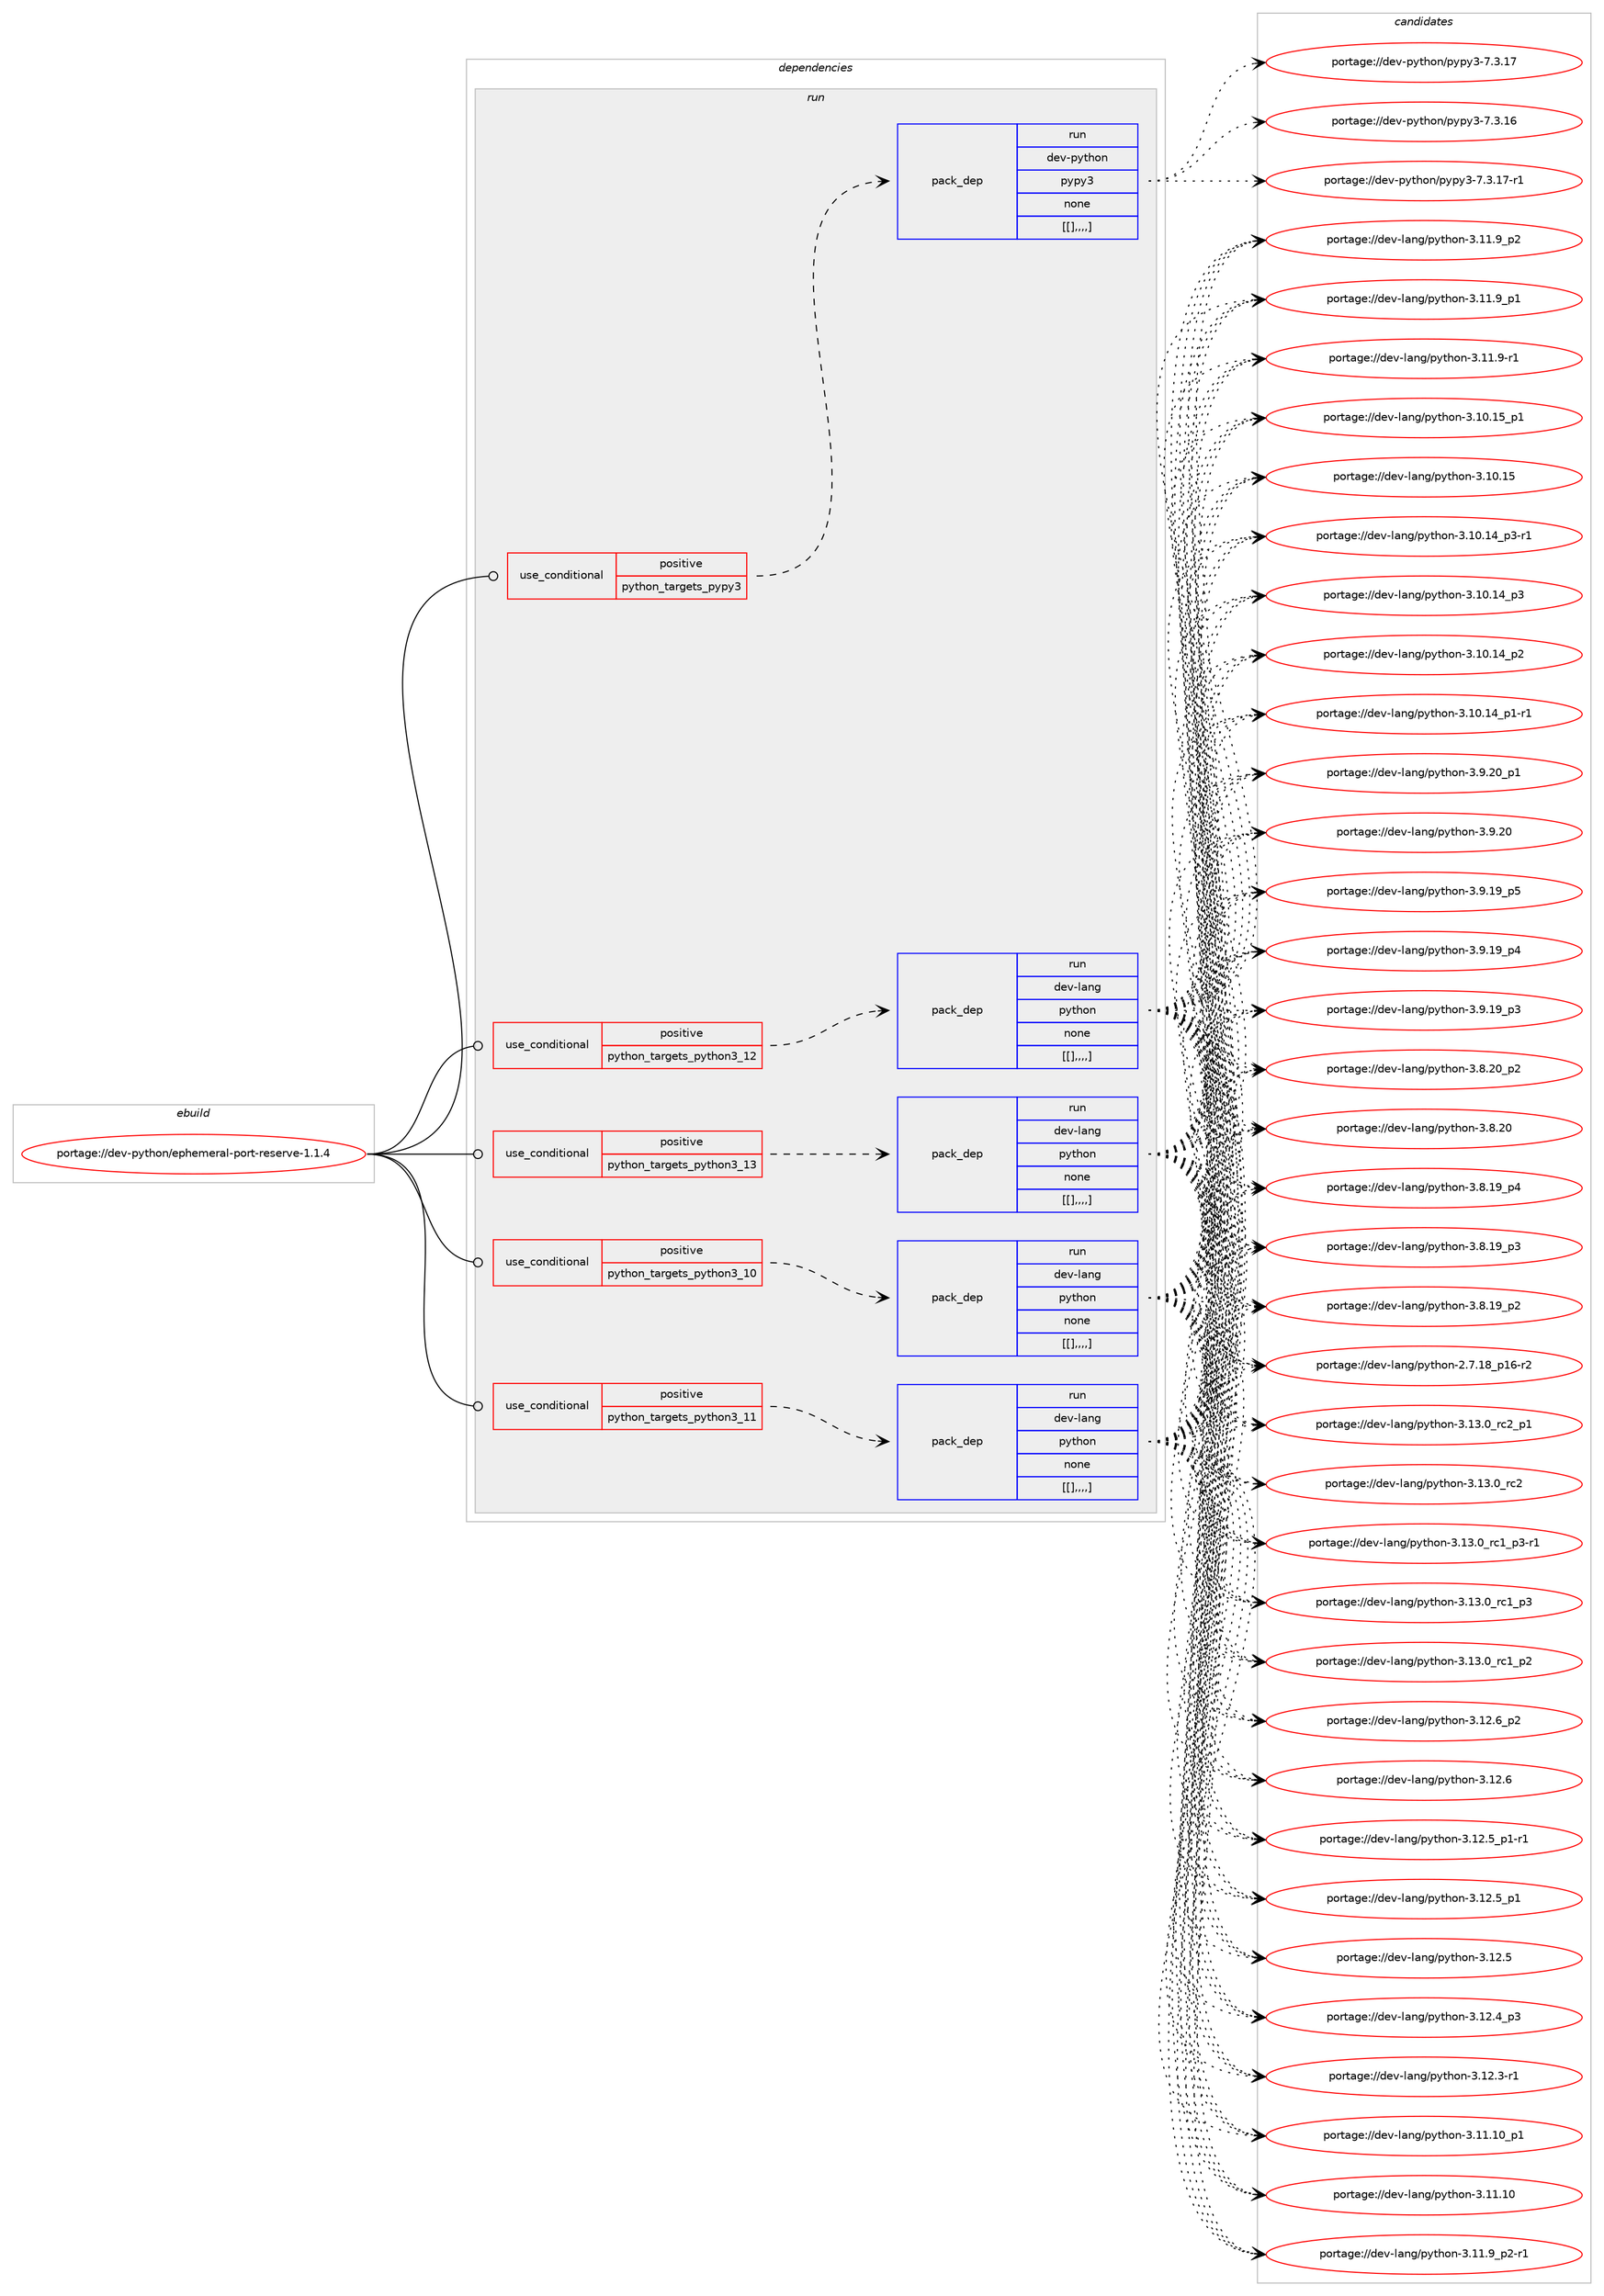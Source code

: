 digraph prolog {

# *************
# Graph options
# *************

newrank=true;
concentrate=true;
compound=true;
graph [rankdir=LR,fontname=Helvetica,fontsize=10,ranksep=1.5];#, ranksep=2.5, nodesep=0.2];
edge  [arrowhead=vee];
node  [fontname=Helvetica,fontsize=10];

# **********
# The ebuild
# **********

subgraph cluster_leftcol {
color=gray;
label=<<i>ebuild</i>>;
id [label="portage://dev-python/ephemeral-port-reserve-1.1.4", color=red, width=4, href="../dev-python/ephemeral-port-reserve-1.1.4.svg"];
}

# ****************
# The dependencies
# ****************

subgraph cluster_midcol {
color=gray;
label=<<i>dependencies</i>>;
subgraph cluster_compile {
fillcolor="#eeeeee";
style=filled;
label=<<i>compile</i>>;
}
subgraph cluster_compileandrun {
fillcolor="#eeeeee";
style=filled;
label=<<i>compile and run</i>>;
}
subgraph cluster_run {
fillcolor="#eeeeee";
style=filled;
label=<<i>run</i>>;
subgraph cond33743 {
dependency147680 [label=<<TABLE BORDER="0" CELLBORDER="1" CELLSPACING="0" CELLPADDING="4"><TR><TD ROWSPAN="3" CELLPADDING="10">use_conditional</TD></TR><TR><TD>positive</TD></TR><TR><TD>python_targets_pypy3</TD></TR></TABLE>>, shape=none, color=red];
subgraph pack112724 {
dependency147681 [label=<<TABLE BORDER="0" CELLBORDER="1" CELLSPACING="0" CELLPADDING="4" WIDTH="220"><TR><TD ROWSPAN="6" CELLPADDING="30">pack_dep</TD></TR><TR><TD WIDTH="110">run</TD></TR><TR><TD>dev-python</TD></TR><TR><TD>pypy3</TD></TR><TR><TD>none</TD></TR><TR><TD>[[],,,,]</TD></TR></TABLE>>, shape=none, color=blue];
}
dependency147680:e -> dependency147681:w [weight=20,style="dashed",arrowhead="vee"];
}
id:e -> dependency147680:w [weight=20,style="solid",arrowhead="odot"];
subgraph cond33744 {
dependency147682 [label=<<TABLE BORDER="0" CELLBORDER="1" CELLSPACING="0" CELLPADDING="4"><TR><TD ROWSPAN="3" CELLPADDING="10">use_conditional</TD></TR><TR><TD>positive</TD></TR><TR><TD>python_targets_python3_10</TD></TR></TABLE>>, shape=none, color=red];
subgraph pack112725 {
dependency147683 [label=<<TABLE BORDER="0" CELLBORDER="1" CELLSPACING="0" CELLPADDING="4" WIDTH="220"><TR><TD ROWSPAN="6" CELLPADDING="30">pack_dep</TD></TR><TR><TD WIDTH="110">run</TD></TR><TR><TD>dev-lang</TD></TR><TR><TD>python</TD></TR><TR><TD>none</TD></TR><TR><TD>[[],,,,]</TD></TR></TABLE>>, shape=none, color=blue];
}
dependency147682:e -> dependency147683:w [weight=20,style="dashed",arrowhead="vee"];
}
id:e -> dependency147682:w [weight=20,style="solid",arrowhead="odot"];
subgraph cond33745 {
dependency147684 [label=<<TABLE BORDER="0" CELLBORDER="1" CELLSPACING="0" CELLPADDING="4"><TR><TD ROWSPAN="3" CELLPADDING="10">use_conditional</TD></TR><TR><TD>positive</TD></TR><TR><TD>python_targets_python3_11</TD></TR></TABLE>>, shape=none, color=red];
subgraph pack112726 {
dependency147685 [label=<<TABLE BORDER="0" CELLBORDER="1" CELLSPACING="0" CELLPADDING="4" WIDTH="220"><TR><TD ROWSPAN="6" CELLPADDING="30">pack_dep</TD></TR><TR><TD WIDTH="110">run</TD></TR><TR><TD>dev-lang</TD></TR><TR><TD>python</TD></TR><TR><TD>none</TD></TR><TR><TD>[[],,,,]</TD></TR></TABLE>>, shape=none, color=blue];
}
dependency147684:e -> dependency147685:w [weight=20,style="dashed",arrowhead="vee"];
}
id:e -> dependency147684:w [weight=20,style="solid",arrowhead="odot"];
subgraph cond33746 {
dependency147686 [label=<<TABLE BORDER="0" CELLBORDER="1" CELLSPACING="0" CELLPADDING="4"><TR><TD ROWSPAN="3" CELLPADDING="10">use_conditional</TD></TR><TR><TD>positive</TD></TR><TR><TD>python_targets_python3_12</TD></TR></TABLE>>, shape=none, color=red];
subgraph pack112727 {
dependency147687 [label=<<TABLE BORDER="0" CELLBORDER="1" CELLSPACING="0" CELLPADDING="4" WIDTH="220"><TR><TD ROWSPAN="6" CELLPADDING="30">pack_dep</TD></TR><TR><TD WIDTH="110">run</TD></TR><TR><TD>dev-lang</TD></TR><TR><TD>python</TD></TR><TR><TD>none</TD></TR><TR><TD>[[],,,,]</TD></TR></TABLE>>, shape=none, color=blue];
}
dependency147686:e -> dependency147687:w [weight=20,style="dashed",arrowhead="vee"];
}
id:e -> dependency147686:w [weight=20,style="solid",arrowhead="odot"];
subgraph cond33747 {
dependency147688 [label=<<TABLE BORDER="0" CELLBORDER="1" CELLSPACING="0" CELLPADDING="4"><TR><TD ROWSPAN="3" CELLPADDING="10">use_conditional</TD></TR><TR><TD>positive</TD></TR><TR><TD>python_targets_python3_13</TD></TR></TABLE>>, shape=none, color=red];
subgraph pack112728 {
dependency147689 [label=<<TABLE BORDER="0" CELLBORDER="1" CELLSPACING="0" CELLPADDING="4" WIDTH="220"><TR><TD ROWSPAN="6" CELLPADDING="30">pack_dep</TD></TR><TR><TD WIDTH="110">run</TD></TR><TR><TD>dev-lang</TD></TR><TR><TD>python</TD></TR><TR><TD>none</TD></TR><TR><TD>[[],,,,]</TD></TR></TABLE>>, shape=none, color=blue];
}
dependency147688:e -> dependency147689:w [weight=20,style="dashed",arrowhead="vee"];
}
id:e -> dependency147688:w [weight=20,style="solid",arrowhead="odot"];
}
}

# **************
# The candidates
# **************

subgraph cluster_choices {
rank=same;
color=gray;
label=<<i>candidates</i>>;

subgraph choice112724 {
color=black;
nodesep=1;
choice100101118451121211161041111104711212111212151455546514649554511449 [label="portage://dev-python/pypy3-7.3.17-r1", color=red, width=4,href="../dev-python/pypy3-7.3.17-r1.svg"];
choice10010111845112121116104111110471121211121215145554651464955 [label="portage://dev-python/pypy3-7.3.17", color=red, width=4,href="../dev-python/pypy3-7.3.17.svg"];
choice10010111845112121116104111110471121211121215145554651464954 [label="portage://dev-python/pypy3-7.3.16", color=red, width=4,href="../dev-python/pypy3-7.3.16.svg"];
dependency147681:e -> choice100101118451121211161041111104711212111212151455546514649554511449:w [style=dotted,weight="100"];
dependency147681:e -> choice10010111845112121116104111110471121211121215145554651464955:w [style=dotted,weight="100"];
dependency147681:e -> choice10010111845112121116104111110471121211121215145554651464954:w [style=dotted,weight="100"];
}
subgraph choice112725 {
color=black;
nodesep=1;
choice100101118451089711010347112121116104111110455146495146489511499509511249 [label="portage://dev-lang/python-3.13.0_rc2_p1", color=red, width=4,href="../dev-lang/python-3.13.0_rc2_p1.svg"];
choice10010111845108971101034711212111610411111045514649514648951149950 [label="portage://dev-lang/python-3.13.0_rc2", color=red, width=4,href="../dev-lang/python-3.13.0_rc2.svg"];
choice1001011184510897110103471121211161041111104551464951464895114994995112514511449 [label="portage://dev-lang/python-3.13.0_rc1_p3-r1", color=red, width=4,href="../dev-lang/python-3.13.0_rc1_p3-r1.svg"];
choice100101118451089711010347112121116104111110455146495146489511499499511251 [label="portage://dev-lang/python-3.13.0_rc1_p3", color=red, width=4,href="../dev-lang/python-3.13.0_rc1_p3.svg"];
choice100101118451089711010347112121116104111110455146495146489511499499511250 [label="portage://dev-lang/python-3.13.0_rc1_p2", color=red, width=4,href="../dev-lang/python-3.13.0_rc1_p2.svg"];
choice100101118451089711010347112121116104111110455146495046549511250 [label="portage://dev-lang/python-3.12.6_p2", color=red, width=4,href="../dev-lang/python-3.12.6_p2.svg"];
choice10010111845108971101034711212111610411111045514649504654 [label="portage://dev-lang/python-3.12.6", color=red, width=4,href="../dev-lang/python-3.12.6.svg"];
choice1001011184510897110103471121211161041111104551464950465395112494511449 [label="portage://dev-lang/python-3.12.5_p1-r1", color=red, width=4,href="../dev-lang/python-3.12.5_p1-r1.svg"];
choice100101118451089711010347112121116104111110455146495046539511249 [label="portage://dev-lang/python-3.12.5_p1", color=red, width=4,href="../dev-lang/python-3.12.5_p1.svg"];
choice10010111845108971101034711212111610411111045514649504653 [label="portage://dev-lang/python-3.12.5", color=red, width=4,href="../dev-lang/python-3.12.5.svg"];
choice100101118451089711010347112121116104111110455146495046529511251 [label="portage://dev-lang/python-3.12.4_p3", color=red, width=4,href="../dev-lang/python-3.12.4_p3.svg"];
choice100101118451089711010347112121116104111110455146495046514511449 [label="portage://dev-lang/python-3.12.3-r1", color=red, width=4,href="../dev-lang/python-3.12.3-r1.svg"];
choice10010111845108971101034711212111610411111045514649494649489511249 [label="portage://dev-lang/python-3.11.10_p1", color=red, width=4,href="../dev-lang/python-3.11.10_p1.svg"];
choice1001011184510897110103471121211161041111104551464949464948 [label="portage://dev-lang/python-3.11.10", color=red, width=4,href="../dev-lang/python-3.11.10.svg"];
choice1001011184510897110103471121211161041111104551464949465795112504511449 [label="portage://dev-lang/python-3.11.9_p2-r1", color=red, width=4,href="../dev-lang/python-3.11.9_p2-r1.svg"];
choice100101118451089711010347112121116104111110455146494946579511250 [label="portage://dev-lang/python-3.11.9_p2", color=red, width=4,href="../dev-lang/python-3.11.9_p2.svg"];
choice100101118451089711010347112121116104111110455146494946579511249 [label="portage://dev-lang/python-3.11.9_p1", color=red, width=4,href="../dev-lang/python-3.11.9_p1.svg"];
choice100101118451089711010347112121116104111110455146494946574511449 [label="portage://dev-lang/python-3.11.9-r1", color=red, width=4,href="../dev-lang/python-3.11.9-r1.svg"];
choice10010111845108971101034711212111610411111045514649484649539511249 [label="portage://dev-lang/python-3.10.15_p1", color=red, width=4,href="../dev-lang/python-3.10.15_p1.svg"];
choice1001011184510897110103471121211161041111104551464948464953 [label="portage://dev-lang/python-3.10.15", color=red, width=4,href="../dev-lang/python-3.10.15.svg"];
choice100101118451089711010347112121116104111110455146494846495295112514511449 [label="portage://dev-lang/python-3.10.14_p3-r1", color=red, width=4,href="../dev-lang/python-3.10.14_p3-r1.svg"];
choice10010111845108971101034711212111610411111045514649484649529511251 [label="portage://dev-lang/python-3.10.14_p3", color=red, width=4,href="../dev-lang/python-3.10.14_p3.svg"];
choice10010111845108971101034711212111610411111045514649484649529511250 [label="portage://dev-lang/python-3.10.14_p2", color=red, width=4,href="../dev-lang/python-3.10.14_p2.svg"];
choice100101118451089711010347112121116104111110455146494846495295112494511449 [label="portage://dev-lang/python-3.10.14_p1-r1", color=red, width=4,href="../dev-lang/python-3.10.14_p1-r1.svg"];
choice100101118451089711010347112121116104111110455146574650489511249 [label="portage://dev-lang/python-3.9.20_p1", color=red, width=4,href="../dev-lang/python-3.9.20_p1.svg"];
choice10010111845108971101034711212111610411111045514657465048 [label="portage://dev-lang/python-3.9.20", color=red, width=4,href="../dev-lang/python-3.9.20.svg"];
choice100101118451089711010347112121116104111110455146574649579511253 [label="portage://dev-lang/python-3.9.19_p5", color=red, width=4,href="../dev-lang/python-3.9.19_p5.svg"];
choice100101118451089711010347112121116104111110455146574649579511252 [label="portage://dev-lang/python-3.9.19_p4", color=red, width=4,href="../dev-lang/python-3.9.19_p4.svg"];
choice100101118451089711010347112121116104111110455146574649579511251 [label="portage://dev-lang/python-3.9.19_p3", color=red, width=4,href="../dev-lang/python-3.9.19_p3.svg"];
choice100101118451089711010347112121116104111110455146564650489511250 [label="portage://dev-lang/python-3.8.20_p2", color=red, width=4,href="../dev-lang/python-3.8.20_p2.svg"];
choice10010111845108971101034711212111610411111045514656465048 [label="portage://dev-lang/python-3.8.20", color=red, width=4,href="../dev-lang/python-3.8.20.svg"];
choice100101118451089711010347112121116104111110455146564649579511252 [label="portage://dev-lang/python-3.8.19_p4", color=red, width=4,href="../dev-lang/python-3.8.19_p4.svg"];
choice100101118451089711010347112121116104111110455146564649579511251 [label="portage://dev-lang/python-3.8.19_p3", color=red, width=4,href="../dev-lang/python-3.8.19_p3.svg"];
choice100101118451089711010347112121116104111110455146564649579511250 [label="portage://dev-lang/python-3.8.19_p2", color=red, width=4,href="../dev-lang/python-3.8.19_p2.svg"];
choice100101118451089711010347112121116104111110455046554649569511249544511450 [label="portage://dev-lang/python-2.7.18_p16-r2", color=red, width=4,href="../dev-lang/python-2.7.18_p16-r2.svg"];
dependency147683:e -> choice100101118451089711010347112121116104111110455146495146489511499509511249:w [style=dotted,weight="100"];
dependency147683:e -> choice10010111845108971101034711212111610411111045514649514648951149950:w [style=dotted,weight="100"];
dependency147683:e -> choice1001011184510897110103471121211161041111104551464951464895114994995112514511449:w [style=dotted,weight="100"];
dependency147683:e -> choice100101118451089711010347112121116104111110455146495146489511499499511251:w [style=dotted,weight="100"];
dependency147683:e -> choice100101118451089711010347112121116104111110455146495146489511499499511250:w [style=dotted,weight="100"];
dependency147683:e -> choice100101118451089711010347112121116104111110455146495046549511250:w [style=dotted,weight="100"];
dependency147683:e -> choice10010111845108971101034711212111610411111045514649504654:w [style=dotted,weight="100"];
dependency147683:e -> choice1001011184510897110103471121211161041111104551464950465395112494511449:w [style=dotted,weight="100"];
dependency147683:e -> choice100101118451089711010347112121116104111110455146495046539511249:w [style=dotted,weight="100"];
dependency147683:e -> choice10010111845108971101034711212111610411111045514649504653:w [style=dotted,weight="100"];
dependency147683:e -> choice100101118451089711010347112121116104111110455146495046529511251:w [style=dotted,weight="100"];
dependency147683:e -> choice100101118451089711010347112121116104111110455146495046514511449:w [style=dotted,weight="100"];
dependency147683:e -> choice10010111845108971101034711212111610411111045514649494649489511249:w [style=dotted,weight="100"];
dependency147683:e -> choice1001011184510897110103471121211161041111104551464949464948:w [style=dotted,weight="100"];
dependency147683:e -> choice1001011184510897110103471121211161041111104551464949465795112504511449:w [style=dotted,weight="100"];
dependency147683:e -> choice100101118451089711010347112121116104111110455146494946579511250:w [style=dotted,weight="100"];
dependency147683:e -> choice100101118451089711010347112121116104111110455146494946579511249:w [style=dotted,weight="100"];
dependency147683:e -> choice100101118451089711010347112121116104111110455146494946574511449:w [style=dotted,weight="100"];
dependency147683:e -> choice10010111845108971101034711212111610411111045514649484649539511249:w [style=dotted,weight="100"];
dependency147683:e -> choice1001011184510897110103471121211161041111104551464948464953:w [style=dotted,weight="100"];
dependency147683:e -> choice100101118451089711010347112121116104111110455146494846495295112514511449:w [style=dotted,weight="100"];
dependency147683:e -> choice10010111845108971101034711212111610411111045514649484649529511251:w [style=dotted,weight="100"];
dependency147683:e -> choice10010111845108971101034711212111610411111045514649484649529511250:w [style=dotted,weight="100"];
dependency147683:e -> choice100101118451089711010347112121116104111110455146494846495295112494511449:w [style=dotted,weight="100"];
dependency147683:e -> choice100101118451089711010347112121116104111110455146574650489511249:w [style=dotted,weight="100"];
dependency147683:e -> choice10010111845108971101034711212111610411111045514657465048:w [style=dotted,weight="100"];
dependency147683:e -> choice100101118451089711010347112121116104111110455146574649579511253:w [style=dotted,weight="100"];
dependency147683:e -> choice100101118451089711010347112121116104111110455146574649579511252:w [style=dotted,weight="100"];
dependency147683:e -> choice100101118451089711010347112121116104111110455146574649579511251:w [style=dotted,weight="100"];
dependency147683:e -> choice100101118451089711010347112121116104111110455146564650489511250:w [style=dotted,weight="100"];
dependency147683:e -> choice10010111845108971101034711212111610411111045514656465048:w [style=dotted,weight="100"];
dependency147683:e -> choice100101118451089711010347112121116104111110455146564649579511252:w [style=dotted,weight="100"];
dependency147683:e -> choice100101118451089711010347112121116104111110455146564649579511251:w [style=dotted,weight="100"];
dependency147683:e -> choice100101118451089711010347112121116104111110455146564649579511250:w [style=dotted,weight="100"];
dependency147683:e -> choice100101118451089711010347112121116104111110455046554649569511249544511450:w [style=dotted,weight="100"];
}
subgraph choice112726 {
color=black;
nodesep=1;
choice100101118451089711010347112121116104111110455146495146489511499509511249 [label="portage://dev-lang/python-3.13.0_rc2_p1", color=red, width=4,href="../dev-lang/python-3.13.0_rc2_p1.svg"];
choice10010111845108971101034711212111610411111045514649514648951149950 [label="portage://dev-lang/python-3.13.0_rc2", color=red, width=4,href="../dev-lang/python-3.13.0_rc2.svg"];
choice1001011184510897110103471121211161041111104551464951464895114994995112514511449 [label="portage://dev-lang/python-3.13.0_rc1_p3-r1", color=red, width=4,href="../dev-lang/python-3.13.0_rc1_p3-r1.svg"];
choice100101118451089711010347112121116104111110455146495146489511499499511251 [label="portage://dev-lang/python-3.13.0_rc1_p3", color=red, width=4,href="../dev-lang/python-3.13.0_rc1_p3.svg"];
choice100101118451089711010347112121116104111110455146495146489511499499511250 [label="portage://dev-lang/python-3.13.0_rc1_p2", color=red, width=4,href="../dev-lang/python-3.13.0_rc1_p2.svg"];
choice100101118451089711010347112121116104111110455146495046549511250 [label="portage://dev-lang/python-3.12.6_p2", color=red, width=4,href="../dev-lang/python-3.12.6_p2.svg"];
choice10010111845108971101034711212111610411111045514649504654 [label="portage://dev-lang/python-3.12.6", color=red, width=4,href="../dev-lang/python-3.12.6.svg"];
choice1001011184510897110103471121211161041111104551464950465395112494511449 [label="portage://dev-lang/python-3.12.5_p1-r1", color=red, width=4,href="../dev-lang/python-3.12.5_p1-r1.svg"];
choice100101118451089711010347112121116104111110455146495046539511249 [label="portage://dev-lang/python-3.12.5_p1", color=red, width=4,href="../dev-lang/python-3.12.5_p1.svg"];
choice10010111845108971101034711212111610411111045514649504653 [label="portage://dev-lang/python-3.12.5", color=red, width=4,href="../dev-lang/python-3.12.5.svg"];
choice100101118451089711010347112121116104111110455146495046529511251 [label="portage://dev-lang/python-3.12.4_p3", color=red, width=4,href="../dev-lang/python-3.12.4_p3.svg"];
choice100101118451089711010347112121116104111110455146495046514511449 [label="portage://dev-lang/python-3.12.3-r1", color=red, width=4,href="../dev-lang/python-3.12.3-r1.svg"];
choice10010111845108971101034711212111610411111045514649494649489511249 [label="portage://dev-lang/python-3.11.10_p1", color=red, width=4,href="../dev-lang/python-3.11.10_p1.svg"];
choice1001011184510897110103471121211161041111104551464949464948 [label="portage://dev-lang/python-3.11.10", color=red, width=4,href="../dev-lang/python-3.11.10.svg"];
choice1001011184510897110103471121211161041111104551464949465795112504511449 [label="portage://dev-lang/python-3.11.9_p2-r1", color=red, width=4,href="../dev-lang/python-3.11.9_p2-r1.svg"];
choice100101118451089711010347112121116104111110455146494946579511250 [label="portage://dev-lang/python-3.11.9_p2", color=red, width=4,href="../dev-lang/python-3.11.9_p2.svg"];
choice100101118451089711010347112121116104111110455146494946579511249 [label="portage://dev-lang/python-3.11.9_p1", color=red, width=4,href="../dev-lang/python-3.11.9_p1.svg"];
choice100101118451089711010347112121116104111110455146494946574511449 [label="portage://dev-lang/python-3.11.9-r1", color=red, width=4,href="../dev-lang/python-3.11.9-r1.svg"];
choice10010111845108971101034711212111610411111045514649484649539511249 [label="portage://dev-lang/python-3.10.15_p1", color=red, width=4,href="../dev-lang/python-3.10.15_p1.svg"];
choice1001011184510897110103471121211161041111104551464948464953 [label="portage://dev-lang/python-3.10.15", color=red, width=4,href="../dev-lang/python-3.10.15.svg"];
choice100101118451089711010347112121116104111110455146494846495295112514511449 [label="portage://dev-lang/python-3.10.14_p3-r1", color=red, width=4,href="../dev-lang/python-3.10.14_p3-r1.svg"];
choice10010111845108971101034711212111610411111045514649484649529511251 [label="portage://dev-lang/python-3.10.14_p3", color=red, width=4,href="../dev-lang/python-3.10.14_p3.svg"];
choice10010111845108971101034711212111610411111045514649484649529511250 [label="portage://dev-lang/python-3.10.14_p2", color=red, width=4,href="../dev-lang/python-3.10.14_p2.svg"];
choice100101118451089711010347112121116104111110455146494846495295112494511449 [label="portage://dev-lang/python-3.10.14_p1-r1", color=red, width=4,href="../dev-lang/python-3.10.14_p1-r1.svg"];
choice100101118451089711010347112121116104111110455146574650489511249 [label="portage://dev-lang/python-3.9.20_p1", color=red, width=4,href="../dev-lang/python-3.9.20_p1.svg"];
choice10010111845108971101034711212111610411111045514657465048 [label="portage://dev-lang/python-3.9.20", color=red, width=4,href="../dev-lang/python-3.9.20.svg"];
choice100101118451089711010347112121116104111110455146574649579511253 [label="portage://dev-lang/python-3.9.19_p5", color=red, width=4,href="../dev-lang/python-3.9.19_p5.svg"];
choice100101118451089711010347112121116104111110455146574649579511252 [label="portage://dev-lang/python-3.9.19_p4", color=red, width=4,href="../dev-lang/python-3.9.19_p4.svg"];
choice100101118451089711010347112121116104111110455146574649579511251 [label="portage://dev-lang/python-3.9.19_p3", color=red, width=4,href="../dev-lang/python-3.9.19_p3.svg"];
choice100101118451089711010347112121116104111110455146564650489511250 [label="portage://dev-lang/python-3.8.20_p2", color=red, width=4,href="../dev-lang/python-3.8.20_p2.svg"];
choice10010111845108971101034711212111610411111045514656465048 [label="portage://dev-lang/python-3.8.20", color=red, width=4,href="../dev-lang/python-3.8.20.svg"];
choice100101118451089711010347112121116104111110455146564649579511252 [label="portage://dev-lang/python-3.8.19_p4", color=red, width=4,href="../dev-lang/python-3.8.19_p4.svg"];
choice100101118451089711010347112121116104111110455146564649579511251 [label="portage://dev-lang/python-3.8.19_p3", color=red, width=4,href="../dev-lang/python-3.8.19_p3.svg"];
choice100101118451089711010347112121116104111110455146564649579511250 [label="portage://dev-lang/python-3.8.19_p2", color=red, width=4,href="../dev-lang/python-3.8.19_p2.svg"];
choice100101118451089711010347112121116104111110455046554649569511249544511450 [label="portage://dev-lang/python-2.7.18_p16-r2", color=red, width=4,href="../dev-lang/python-2.7.18_p16-r2.svg"];
dependency147685:e -> choice100101118451089711010347112121116104111110455146495146489511499509511249:w [style=dotted,weight="100"];
dependency147685:e -> choice10010111845108971101034711212111610411111045514649514648951149950:w [style=dotted,weight="100"];
dependency147685:e -> choice1001011184510897110103471121211161041111104551464951464895114994995112514511449:w [style=dotted,weight="100"];
dependency147685:e -> choice100101118451089711010347112121116104111110455146495146489511499499511251:w [style=dotted,weight="100"];
dependency147685:e -> choice100101118451089711010347112121116104111110455146495146489511499499511250:w [style=dotted,weight="100"];
dependency147685:e -> choice100101118451089711010347112121116104111110455146495046549511250:w [style=dotted,weight="100"];
dependency147685:e -> choice10010111845108971101034711212111610411111045514649504654:w [style=dotted,weight="100"];
dependency147685:e -> choice1001011184510897110103471121211161041111104551464950465395112494511449:w [style=dotted,weight="100"];
dependency147685:e -> choice100101118451089711010347112121116104111110455146495046539511249:w [style=dotted,weight="100"];
dependency147685:e -> choice10010111845108971101034711212111610411111045514649504653:w [style=dotted,weight="100"];
dependency147685:e -> choice100101118451089711010347112121116104111110455146495046529511251:w [style=dotted,weight="100"];
dependency147685:e -> choice100101118451089711010347112121116104111110455146495046514511449:w [style=dotted,weight="100"];
dependency147685:e -> choice10010111845108971101034711212111610411111045514649494649489511249:w [style=dotted,weight="100"];
dependency147685:e -> choice1001011184510897110103471121211161041111104551464949464948:w [style=dotted,weight="100"];
dependency147685:e -> choice1001011184510897110103471121211161041111104551464949465795112504511449:w [style=dotted,weight="100"];
dependency147685:e -> choice100101118451089711010347112121116104111110455146494946579511250:w [style=dotted,weight="100"];
dependency147685:e -> choice100101118451089711010347112121116104111110455146494946579511249:w [style=dotted,weight="100"];
dependency147685:e -> choice100101118451089711010347112121116104111110455146494946574511449:w [style=dotted,weight="100"];
dependency147685:e -> choice10010111845108971101034711212111610411111045514649484649539511249:w [style=dotted,weight="100"];
dependency147685:e -> choice1001011184510897110103471121211161041111104551464948464953:w [style=dotted,weight="100"];
dependency147685:e -> choice100101118451089711010347112121116104111110455146494846495295112514511449:w [style=dotted,weight="100"];
dependency147685:e -> choice10010111845108971101034711212111610411111045514649484649529511251:w [style=dotted,weight="100"];
dependency147685:e -> choice10010111845108971101034711212111610411111045514649484649529511250:w [style=dotted,weight="100"];
dependency147685:e -> choice100101118451089711010347112121116104111110455146494846495295112494511449:w [style=dotted,weight="100"];
dependency147685:e -> choice100101118451089711010347112121116104111110455146574650489511249:w [style=dotted,weight="100"];
dependency147685:e -> choice10010111845108971101034711212111610411111045514657465048:w [style=dotted,weight="100"];
dependency147685:e -> choice100101118451089711010347112121116104111110455146574649579511253:w [style=dotted,weight="100"];
dependency147685:e -> choice100101118451089711010347112121116104111110455146574649579511252:w [style=dotted,weight="100"];
dependency147685:e -> choice100101118451089711010347112121116104111110455146574649579511251:w [style=dotted,weight="100"];
dependency147685:e -> choice100101118451089711010347112121116104111110455146564650489511250:w [style=dotted,weight="100"];
dependency147685:e -> choice10010111845108971101034711212111610411111045514656465048:w [style=dotted,weight="100"];
dependency147685:e -> choice100101118451089711010347112121116104111110455146564649579511252:w [style=dotted,weight="100"];
dependency147685:e -> choice100101118451089711010347112121116104111110455146564649579511251:w [style=dotted,weight="100"];
dependency147685:e -> choice100101118451089711010347112121116104111110455146564649579511250:w [style=dotted,weight="100"];
dependency147685:e -> choice100101118451089711010347112121116104111110455046554649569511249544511450:w [style=dotted,weight="100"];
}
subgraph choice112727 {
color=black;
nodesep=1;
choice100101118451089711010347112121116104111110455146495146489511499509511249 [label="portage://dev-lang/python-3.13.0_rc2_p1", color=red, width=4,href="../dev-lang/python-3.13.0_rc2_p1.svg"];
choice10010111845108971101034711212111610411111045514649514648951149950 [label="portage://dev-lang/python-3.13.0_rc2", color=red, width=4,href="../dev-lang/python-3.13.0_rc2.svg"];
choice1001011184510897110103471121211161041111104551464951464895114994995112514511449 [label="portage://dev-lang/python-3.13.0_rc1_p3-r1", color=red, width=4,href="../dev-lang/python-3.13.0_rc1_p3-r1.svg"];
choice100101118451089711010347112121116104111110455146495146489511499499511251 [label="portage://dev-lang/python-3.13.0_rc1_p3", color=red, width=4,href="../dev-lang/python-3.13.0_rc1_p3.svg"];
choice100101118451089711010347112121116104111110455146495146489511499499511250 [label="portage://dev-lang/python-3.13.0_rc1_p2", color=red, width=4,href="../dev-lang/python-3.13.0_rc1_p2.svg"];
choice100101118451089711010347112121116104111110455146495046549511250 [label="portage://dev-lang/python-3.12.6_p2", color=red, width=4,href="../dev-lang/python-3.12.6_p2.svg"];
choice10010111845108971101034711212111610411111045514649504654 [label="portage://dev-lang/python-3.12.6", color=red, width=4,href="../dev-lang/python-3.12.6.svg"];
choice1001011184510897110103471121211161041111104551464950465395112494511449 [label="portage://dev-lang/python-3.12.5_p1-r1", color=red, width=4,href="../dev-lang/python-3.12.5_p1-r1.svg"];
choice100101118451089711010347112121116104111110455146495046539511249 [label="portage://dev-lang/python-3.12.5_p1", color=red, width=4,href="../dev-lang/python-3.12.5_p1.svg"];
choice10010111845108971101034711212111610411111045514649504653 [label="portage://dev-lang/python-3.12.5", color=red, width=4,href="../dev-lang/python-3.12.5.svg"];
choice100101118451089711010347112121116104111110455146495046529511251 [label="portage://dev-lang/python-3.12.4_p3", color=red, width=4,href="../dev-lang/python-3.12.4_p3.svg"];
choice100101118451089711010347112121116104111110455146495046514511449 [label="portage://dev-lang/python-3.12.3-r1", color=red, width=4,href="../dev-lang/python-3.12.3-r1.svg"];
choice10010111845108971101034711212111610411111045514649494649489511249 [label="portage://dev-lang/python-3.11.10_p1", color=red, width=4,href="../dev-lang/python-3.11.10_p1.svg"];
choice1001011184510897110103471121211161041111104551464949464948 [label="portage://dev-lang/python-3.11.10", color=red, width=4,href="../dev-lang/python-3.11.10.svg"];
choice1001011184510897110103471121211161041111104551464949465795112504511449 [label="portage://dev-lang/python-3.11.9_p2-r1", color=red, width=4,href="../dev-lang/python-3.11.9_p2-r1.svg"];
choice100101118451089711010347112121116104111110455146494946579511250 [label="portage://dev-lang/python-3.11.9_p2", color=red, width=4,href="../dev-lang/python-3.11.9_p2.svg"];
choice100101118451089711010347112121116104111110455146494946579511249 [label="portage://dev-lang/python-3.11.9_p1", color=red, width=4,href="../dev-lang/python-3.11.9_p1.svg"];
choice100101118451089711010347112121116104111110455146494946574511449 [label="portage://dev-lang/python-3.11.9-r1", color=red, width=4,href="../dev-lang/python-3.11.9-r1.svg"];
choice10010111845108971101034711212111610411111045514649484649539511249 [label="portage://dev-lang/python-3.10.15_p1", color=red, width=4,href="../dev-lang/python-3.10.15_p1.svg"];
choice1001011184510897110103471121211161041111104551464948464953 [label="portage://dev-lang/python-3.10.15", color=red, width=4,href="../dev-lang/python-3.10.15.svg"];
choice100101118451089711010347112121116104111110455146494846495295112514511449 [label="portage://dev-lang/python-3.10.14_p3-r1", color=red, width=4,href="../dev-lang/python-3.10.14_p3-r1.svg"];
choice10010111845108971101034711212111610411111045514649484649529511251 [label="portage://dev-lang/python-3.10.14_p3", color=red, width=4,href="../dev-lang/python-3.10.14_p3.svg"];
choice10010111845108971101034711212111610411111045514649484649529511250 [label="portage://dev-lang/python-3.10.14_p2", color=red, width=4,href="../dev-lang/python-3.10.14_p2.svg"];
choice100101118451089711010347112121116104111110455146494846495295112494511449 [label="portage://dev-lang/python-3.10.14_p1-r1", color=red, width=4,href="../dev-lang/python-3.10.14_p1-r1.svg"];
choice100101118451089711010347112121116104111110455146574650489511249 [label="portage://dev-lang/python-3.9.20_p1", color=red, width=4,href="../dev-lang/python-3.9.20_p1.svg"];
choice10010111845108971101034711212111610411111045514657465048 [label="portage://dev-lang/python-3.9.20", color=red, width=4,href="../dev-lang/python-3.9.20.svg"];
choice100101118451089711010347112121116104111110455146574649579511253 [label="portage://dev-lang/python-3.9.19_p5", color=red, width=4,href="../dev-lang/python-3.9.19_p5.svg"];
choice100101118451089711010347112121116104111110455146574649579511252 [label="portage://dev-lang/python-3.9.19_p4", color=red, width=4,href="../dev-lang/python-3.9.19_p4.svg"];
choice100101118451089711010347112121116104111110455146574649579511251 [label="portage://dev-lang/python-3.9.19_p3", color=red, width=4,href="../dev-lang/python-3.9.19_p3.svg"];
choice100101118451089711010347112121116104111110455146564650489511250 [label="portage://dev-lang/python-3.8.20_p2", color=red, width=4,href="../dev-lang/python-3.8.20_p2.svg"];
choice10010111845108971101034711212111610411111045514656465048 [label="portage://dev-lang/python-3.8.20", color=red, width=4,href="../dev-lang/python-3.8.20.svg"];
choice100101118451089711010347112121116104111110455146564649579511252 [label="portage://dev-lang/python-3.8.19_p4", color=red, width=4,href="../dev-lang/python-3.8.19_p4.svg"];
choice100101118451089711010347112121116104111110455146564649579511251 [label="portage://dev-lang/python-3.8.19_p3", color=red, width=4,href="../dev-lang/python-3.8.19_p3.svg"];
choice100101118451089711010347112121116104111110455146564649579511250 [label="portage://dev-lang/python-3.8.19_p2", color=red, width=4,href="../dev-lang/python-3.8.19_p2.svg"];
choice100101118451089711010347112121116104111110455046554649569511249544511450 [label="portage://dev-lang/python-2.7.18_p16-r2", color=red, width=4,href="../dev-lang/python-2.7.18_p16-r2.svg"];
dependency147687:e -> choice100101118451089711010347112121116104111110455146495146489511499509511249:w [style=dotted,weight="100"];
dependency147687:e -> choice10010111845108971101034711212111610411111045514649514648951149950:w [style=dotted,weight="100"];
dependency147687:e -> choice1001011184510897110103471121211161041111104551464951464895114994995112514511449:w [style=dotted,weight="100"];
dependency147687:e -> choice100101118451089711010347112121116104111110455146495146489511499499511251:w [style=dotted,weight="100"];
dependency147687:e -> choice100101118451089711010347112121116104111110455146495146489511499499511250:w [style=dotted,weight="100"];
dependency147687:e -> choice100101118451089711010347112121116104111110455146495046549511250:w [style=dotted,weight="100"];
dependency147687:e -> choice10010111845108971101034711212111610411111045514649504654:w [style=dotted,weight="100"];
dependency147687:e -> choice1001011184510897110103471121211161041111104551464950465395112494511449:w [style=dotted,weight="100"];
dependency147687:e -> choice100101118451089711010347112121116104111110455146495046539511249:w [style=dotted,weight="100"];
dependency147687:e -> choice10010111845108971101034711212111610411111045514649504653:w [style=dotted,weight="100"];
dependency147687:e -> choice100101118451089711010347112121116104111110455146495046529511251:w [style=dotted,weight="100"];
dependency147687:e -> choice100101118451089711010347112121116104111110455146495046514511449:w [style=dotted,weight="100"];
dependency147687:e -> choice10010111845108971101034711212111610411111045514649494649489511249:w [style=dotted,weight="100"];
dependency147687:e -> choice1001011184510897110103471121211161041111104551464949464948:w [style=dotted,weight="100"];
dependency147687:e -> choice1001011184510897110103471121211161041111104551464949465795112504511449:w [style=dotted,weight="100"];
dependency147687:e -> choice100101118451089711010347112121116104111110455146494946579511250:w [style=dotted,weight="100"];
dependency147687:e -> choice100101118451089711010347112121116104111110455146494946579511249:w [style=dotted,weight="100"];
dependency147687:e -> choice100101118451089711010347112121116104111110455146494946574511449:w [style=dotted,weight="100"];
dependency147687:e -> choice10010111845108971101034711212111610411111045514649484649539511249:w [style=dotted,weight="100"];
dependency147687:e -> choice1001011184510897110103471121211161041111104551464948464953:w [style=dotted,weight="100"];
dependency147687:e -> choice100101118451089711010347112121116104111110455146494846495295112514511449:w [style=dotted,weight="100"];
dependency147687:e -> choice10010111845108971101034711212111610411111045514649484649529511251:w [style=dotted,weight="100"];
dependency147687:e -> choice10010111845108971101034711212111610411111045514649484649529511250:w [style=dotted,weight="100"];
dependency147687:e -> choice100101118451089711010347112121116104111110455146494846495295112494511449:w [style=dotted,weight="100"];
dependency147687:e -> choice100101118451089711010347112121116104111110455146574650489511249:w [style=dotted,weight="100"];
dependency147687:e -> choice10010111845108971101034711212111610411111045514657465048:w [style=dotted,weight="100"];
dependency147687:e -> choice100101118451089711010347112121116104111110455146574649579511253:w [style=dotted,weight="100"];
dependency147687:e -> choice100101118451089711010347112121116104111110455146574649579511252:w [style=dotted,weight="100"];
dependency147687:e -> choice100101118451089711010347112121116104111110455146574649579511251:w [style=dotted,weight="100"];
dependency147687:e -> choice100101118451089711010347112121116104111110455146564650489511250:w [style=dotted,weight="100"];
dependency147687:e -> choice10010111845108971101034711212111610411111045514656465048:w [style=dotted,weight="100"];
dependency147687:e -> choice100101118451089711010347112121116104111110455146564649579511252:w [style=dotted,weight="100"];
dependency147687:e -> choice100101118451089711010347112121116104111110455146564649579511251:w [style=dotted,weight="100"];
dependency147687:e -> choice100101118451089711010347112121116104111110455146564649579511250:w [style=dotted,weight="100"];
dependency147687:e -> choice100101118451089711010347112121116104111110455046554649569511249544511450:w [style=dotted,weight="100"];
}
subgraph choice112728 {
color=black;
nodesep=1;
choice100101118451089711010347112121116104111110455146495146489511499509511249 [label="portage://dev-lang/python-3.13.0_rc2_p1", color=red, width=4,href="../dev-lang/python-3.13.0_rc2_p1.svg"];
choice10010111845108971101034711212111610411111045514649514648951149950 [label="portage://dev-lang/python-3.13.0_rc2", color=red, width=4,href="../dev-lang/python-3.13.0_rc2.svg"];
choice1001011184510897110103471121211161041111104551464951464895114994995112514511449 [label="portage://dev-lang/python-3.13.0_rc1_p3-r1", color=red, width=4,href="../dev-lang/python-3.13.0_rc1_p3-r1.svg"];
choice100101118451089711010347112121116104111110455146495146489511499499511251 [label="portage://dev-lang/python-3.13.0_rc1_p3", color=red, width=4,href="../dev-lang/python-3.13.0_rc1_p3.svg"];
choice100101118451089711010347112121116104111110455146495146489511499499511250 [label="portage://dev-lang/python-3.13.0_rc1_p2", color=red, width=4,href="../dev-lang/python-3.13.0_rc1_p2.svg"];
choice100101118451089711010347112121116104111110455146495046549511250 [label="portage://dev-lang/python-3.12.6_p2", color=red, width=4,href="../dev-lang/python-3.12.6_p2.svg"];
choice10010111845108971101034711212111610411111045514649504654 [label="portage://dev-lang/python-3.12.6", color=red, width=4,href="../dev-lang/python-3.12.6.svg"];
choice1001011184510897110103471121211161041111104551464950465395112494511449 [label="portage://dev-lang/python-3.12.5_p1-r1", color=red, width=4,href="../dev-lang/python-3.12.5_p1-r1.svg"];
choice100101118451089711010347112121116104111110455146495046539511249 [label="portage://dev-lang/python-3.12.5_p1", color=red, width=4,href="../dev-lang/python-3.12.5_p1.svg"];
choice10010111845108971101034711212111610411111045514649504653 [label="portage://dev-lang/python-3.12.5", color=red, width=4,href="../dev-lang/python-3.12.5.svg"];
choice100101118451089711010347112121116104111110455146495046529511251 [label="portage://dev-lang/python-3.12.4_p3", color=red, width=4,href="../dev-lang/python-3.12.4_p3.svg"];
choice100101118451089711010347112121116104111110455146495046514511449 [label="portage://dev-lang/python-3.12.3-r1", color=red, width=4,href="../dev-lang/python-3.12.3-r1.svg"];
choice10010111845108971101034711212111610411111045514649494649489511249 [label="portage://dev-lang/python-3.11.10_p1", color=red, width=4,href="../dev-lang/python-3.11.10_p1.svg"];
choice1001011184510897110103471121211161041111104551464949464948 [label="portage://dev-lang/python-3.11.10", color=red, width=4,href="../dev-lang/python-3.11.10.svg"];
choice1001011184510897110103471121211161041111104551464949465795112504511449 [label="portage://dev-lang/python-3.11.9_p2-r1", color=red, width=4,href="../dev-lang/python-3.11.9_p2-r1.svg"];
choice100101118451089711010347112121116104111110455146494946579511250 [label="portage://dev-lang/python-3.11.9_p2", color=red, width=4,href="../dev-lang/python-3.11.9_p2.svg"];
choice100101118451089711010347112121116104111110455146494946579511249 [label="portage://dev-lang/python-3.11.9_p1", color=red, width=4,href="../dev-lang/python-3.11.9_p1.svg"];
choice100101118451089711010347112121116104111110455146494946574511449 [label="portage://dev-lang/python-3.11.9-r1", color=red, width=4,href="../dev-lang/python-3.11.9-r1.svg"];
choice10010111845108971101034711212111610411111045514649484649539511249 [label="portage://dev-lang/python-3.10.15_p1", color=red, width=4,href="../dev-lang/python-3.10.15_p1.svg"];
choice1001011184510897110103471121211161041111104551464948464953 [label="portage://dev-lang/python-3.10.15", color=red, width=4,href="../dev-lang/python-3.10.15.svg"];
choice100101118451089711010347112121116104111110455146494846495295112514511449 [label="portage://dev-lang/python-3.10.14_p3-r1", color=red, width=4,href="../dev-lang/python-3.10.14_p3-r1.svg"];
choice10010111845108971101034711212111610411111045514649484649529511251 [label="portage://dev-lang/python-3.10.14_p3", color=red, width=4,href="../dev-lang/python-3.10.14_p3.svg"];
choice10010111845108971101034711212111610411111045514649484649529511250 [label="portage://dev-lang/python-3.10.14_p2", color=red, width=4,href="../dev-lang/python-3.10.14_p2.svg"];
choice100101118451089711010347112121116104111110455146494846495295112494511449 [label="portage://dev-lang/python-3.10.14_p1-r1", color=red, width=4,href="../dev-lang/python-3.10.14_p1-r1.svg"];
choice100101118451089711010347112121116104111110455146574650489511249 [label="portage://dev-lang/python-3.9.20_p1", color=red, width=4,href="../dev-lang/python-3.9.20_p1.svg"];
choice10010111845108971101034711212111610411111045514657465048 [label="portage://dev-lang/python-3.9.20", color=red, width=4,href="../dev-lang/python-3.9.20.svg"];
choice100101118451089711010347112121116104111110455146574649579511253 [label="portage://dev-lang/python-3.9.19_p5", color=red, width=4,href="../dev-lang/python-3.9.19_p5.svg"];
choice100101118451089711010347112121116104111110455146574649579511252 [label="portage://dev-lang/python-3.9.19_p4", color=red, width=4,href="../dev-lang/python-3.9.19_p4.svg"];
choice100101118451089711010347112121116104111110455146574649579511251 [label="portage://dev-lang/python-3.9.19_p3", color=red, width=4,href="../dev-lang/python-3.9.19_p3.svg"];
choice100101118451089711010347112121116104111110455146564650489511250 [label="portage://dev-lang/python-3.8.20_p2", color=red, width=4,href="../dev-lang/python-3.8.20_p2.svg"];
choice10010111845108971101034711212111610411111045514656465048 [label="portage://dev-lang/python-3.8.20", color=red, width=4,href="../dev-lang/python-3.8.20.svg"];
choice100101118451089711010347112121116104111110455146564649579511252 [label="portage://dev-lang/python-3.8.19_p4", color=red, width=4,href="../dev-lang/python-3.8.19_p4.svg"];
choice100101118451089711010347112121116104111110455146564649579511251 [label="portage://dev-lang/python-3.8.19_p3", color=red, width=4,href="../dev-lang/python-3.8.19_p3.svg"];
choice100101118451089711010347112121116104111110455146564649579511250 [label="portage://dev-lang/python-3.8.19_p2", color=red, width=4,href="../dev-lang/python-3.8.19_p2.svg"];
choice100101118451089711010347112121116104111110455046554649569511249544511450 [label="portage://dev-lang/python-2.7.18_p16-r2", color=red, width=4,href="../dev-lang/python-2.7.18_p16-r2.svg"];
dependency147689:e -> choice100101118451089711010347112121116104111110455146495146489511499509511249:w [style=dotted,weight="100"];
dependency147689:e -> choice10010111845108971101034711212111610411111045514649514648951149950:w [style=dotted,weight="100"];
dependency147689:e -> choice1001011184510897110103471121211161041111104551464951464895114994995112514511449:w [style=dotted,weight="100"];
dependency147689:e -> choice100101118451089711010347112121116104111110455146495146489511499499511251:w [style=dotted,weight="100"];
dependency147689:e -> choice100101118451089711010347112121116104111110455146495146489511499499511250:w [style=dotted,weight="100"];
dependency147689:e -> choice100101118451089711010347112121116104111110455146495046549511250:w [style=dotted,weight="100"];
dependency147689:e -> choice10010111845108971101034711212111610411111045514649504654:w [style=dotted,weight="100"];
dependency147689:e -> choice1001011184510897110103471121211161041111104551464950465395112494511449:w [style=dotted,weight="100"];
dependency147689:e -> choice100101118451089711010347112121116104111110455146495046539511249:w [style=dotted,weight="100"];
dependency147689:e -> choice10010111845108971101034711212111610411111045514649504653:w [style=dotted,weight="100"];
dependency147689:e -> choice100101118451089711010347112121116104111110455146495046529511251:w [style=dotted,weight="100"];
dependency147689:e -> choice100101118451089711010347112121116104111110455146495046514511449:w [style=dotted,weight="100"];
dependency147689:e -> choice10010111845108971101034711212111610411111045514649494649489511249:w [style=dotted,weight="100"];
dependency147689:e -> choice1001011184510897110103471121211161041111104551464949464948:w [style=dotted,weight="100"];
dependency147689:e -> choice1001011184510897110103471121211161041111104551464949465795112504511449:w [style=dotted,weight="100"];
dependency147689:e -> choice100101118451089711010347112121116104111110455146494946579511250:w [style=dotted,weight="100"];
dependency147689:e -> choice100101118451089711010347112121116104111110455146494946579511249:w [style=dotted,weight="100"];
dependency147689:e -> choice100101118451089711010347112121116104111110455146494946574511449:w [style=dotted,weight="100"];
dependency147689:e -> choice10010111845108971101034711212111610411111045514649484649539511249:w [style=dotted,weight="100"];
dependency147689:e -> choice1001011184510897110103471121211161041111104551464948464953:w [style=dotted,weight="100"];
dependency147689:e -> choice100101118451089711010347112121116104111110455146494846495295112514511449:w [style=dotted,weight="100"];
dependency147689:e -> choice10010111845108971101034711212111610411111045514649484649529511251:w [style=dotted,weight="100"];
dependency147689:e -> choice10010111845108971101034711212111610411111045514649484649529511250:w [style=dotted,weight="100"];
dependency147689:e -> choice100101118451089711010347112121116104111110455146494846495295112494511449:w [style=dotted,weight="100"];
dependency147689:e -> choice100101118451089711010347112121116104111110455146574650489511249:w [style=dotted,weight="100"];
dependency147689:e -> choice10010111845108971101034711212111610411111045514657465048:w [style=dotted,weight="100"];
dependency147689:e -> choice100101118451089711010347112121116104111110455146574649579511253:w [style=dotted,weight="100"];
dependency147689:e -> choice100101118451089711010347112121116104111110455146574649579511252:w [style=dotted,weight="100"];
dependency147689:e -> choice100101118451089711010347112121116104111110455146574649579511251:w [style=dotted,weight="100"];
dependency147689:e -> choice100101118451089711010347112121116104111110455146564650489511250:w [style=dotted,weight="100"];
dependency147689:e -> choice10010111845108971101034711212111610411111045514656465048:w [style=dotted,weight="100"];
dependency147689:e -> choice100101118451089711010347112121116104111110455146564649579511252:w [style=dotted,weight="100"];
dependency147689:e -> choice100101118451089711010347112121116104111110455146564649579511251:w [style=dotted,weight="100"];
dependency147689:e -> choice100101118451089711010347112121116104111110455146564649579511250:w [style=dotted,weight="100"];
dependency147689:e -> choice100101118451089711010347112121116104111110455046554649569511249544511450:w [style=dotted,weight="100"];
}
}

}
